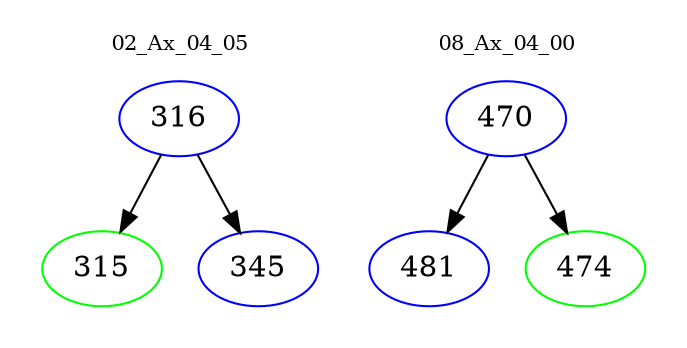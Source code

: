 digraph{
subgraph cluster_0 {
color = white
label = "02_Ax_04_05";
fontsize=10;
T0_316 [label="316", color="blue"]
T0_316 -> T0_315 [color="black"]
T0_315 [label="315", color="green"]
T0_316 -> T0_345 [color="black"]
T0_345 [label="345", color="blue"]
}
subgraph cluster_1 {
color = white
label = "08_Ax_04_00";
fontsize=10;
T1_470 [label="470", color="blue"]
T1_470 -> T1_481 [color="black"]
T1_481 [label="481", color="blue"]
T1_470 -> T1_474 [color="black"]
T1_474 [label="474", color="green"]
}
}
